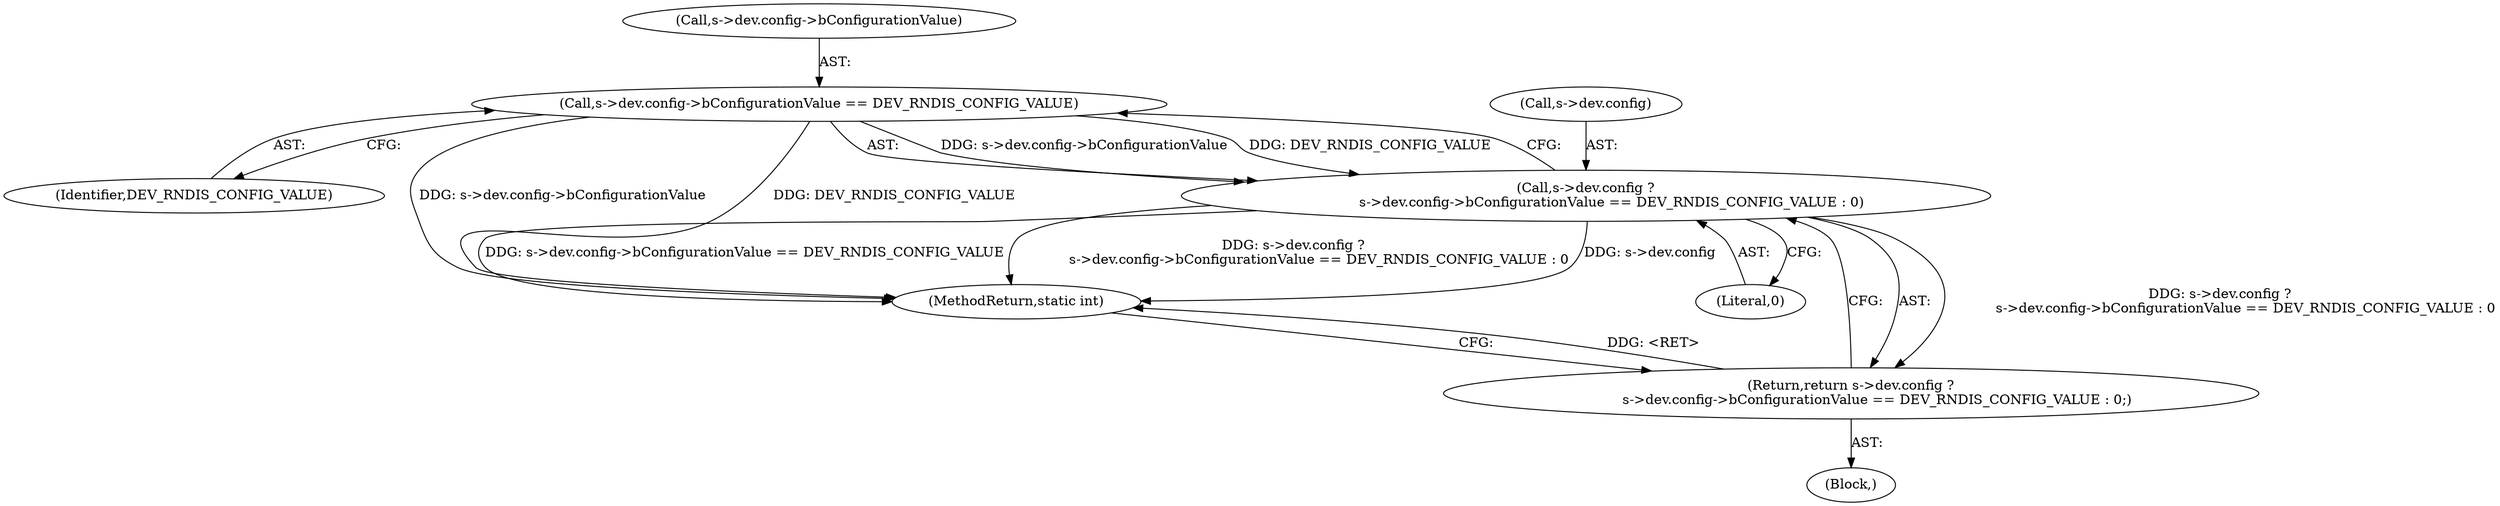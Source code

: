 digraph "0_qemu_80eecda8e5d09c442c24307f340840a5b70ea3b9@pointer" {
"1000110" [label="(Call,s->dev.config->bConfigurationValue == DEV_RNDIS_CONFIG_VALUE)"];
"1000104" [label="(Call,s->dev.config ?\n            s->dev.config->bConfigurationValue == DEV_RNDIS_CONFIG_VALUE : 0)"];
"1000103" [label="(Return,return s->dev.config ?\n            s->dev.config->bConfigurationValue == DEV_RNDIS_CONFIG_VALUE : 0;)"];
"1000104" [label="(Call,s->dev.config ?\n            s->dev.config->bConfigurationValue == DEV_RNDIS_CONFIG_VALUE : 0)"];
"1000103" [label="(Return,return s->dev.config ?\n            s->dev.config->bConfigurationValue == DEV_RNDIS_CONFIG_VALUE : 0;)"];
"1000105" [label="(Call,s->dev.config)"];
"1000111" [label="(Call,s->dev.config->bConfigurationValue)"];
"1000110" [label="(Call,s->dev.config->bConfigurationValue == DEV_RNDIS_CONFIG_VALUE)"];
"1000118" [label="(Identifier,DEV_RNDIS_CONFIG_VALUE)"];
"1000119" [label="(Literal,0)"];
"1000102" [label="(Block,)"];
"1000120" [label="(MethodReturn,static int)"];
"1000110" -> "1000104"  [label="AST: "];
"1000110" -> "1000118"  [label="CFG: "];
"1000111" -> "1000110"  [label="AST: "];
"1000118" -> "1000110"  [label="AST: "];
"1000104" -> "1000110"  [label="CFG: "];
"1000110" -> "1000120"  [label="DDG: DEV_RNDIS_CONFIG_VALUE"];
"1000110" -> "1000120"  [label="DDG: s->dev.config->bConfigurationValue"];
"1000110" -> "1000104"  [label="DDG: s->dev.config->bConfigurationValue"];
"1000110" -> "1000104"  [label="DDG: DEV_RNDIS_CONFIG_VALUE"];
"1000104" -> "1000103"  [label="AST: "];
"1000104" -> "1000119"  [label="CFG: "];
"1000105" -> "1000104"  [label="AST: "];
"1000119" -> "1000104"  [label="AST: "];
"1000103" -> "1000104"  [label="CFG: "];
"1000104" -> "1000120"  [label="DDG: s->dev.config ?\n            s->dev.config->bConfigurationValue == DEV_RNDIS_CONFIG_VALUE : 0"];
"1000104" -> "1000120"  [label="DDG: s->dev.config"];
"1000104" -> "1000120"  [label="DDG: s->dev.config->bConfigurationValue == DEV_RNDIS_CONFIG_VALUE"];
"1000104" -> "1000103"  [label="DDG: s->dev.config ?\n            s->dev.config->bConfigurationValue == DEV_RNDIS_CONFIG_VALUE : 0"];
"1000103" -> "1000102"  [label="AST: "];
"1000120" -> "1000103"  [label="CFG: "];
"1000103" -> "1000120"  [label="DDG: <RET>"];
}
